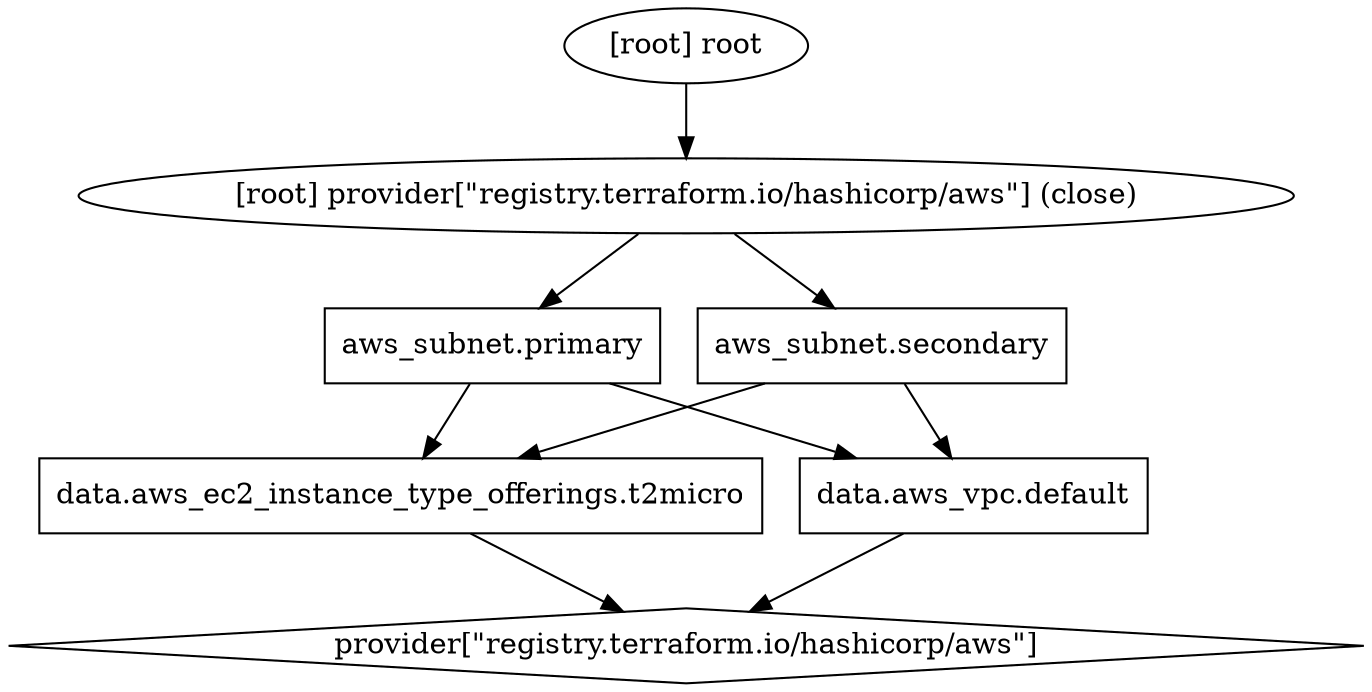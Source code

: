 digraph {
	compound = "true"
	newrank = "true"
	subgraph "root" {
		"[root] aws_subnet.primary (expand)" [label = "aws_subnet.primary", shape = "box"]
		"[root] aws_subnet.secondary (expand)" [label = "aws_subnet.secondary", shape = "box"]
		"[root] data.aws_ec2_instance_type_offerings.t2micro (expand)" [label = "data.aws_ec2_instance_type_offerings.t2micro", shape = "box"]
		"[root] data.aws_vpc.default (expand)" [label = "data.aws_vpc.default", shape = "box"]
		"[root] provider[\"registry.terraform.io/hashicorp/aws\"]" [label = "provider[\"registry.terraform.io/hashicorp/aws\"]", shape = "diamond"]
		"[root] aws_subnet.primary (expand)" -> "[root] data.aws_ec2_instance_type_offerings.t2micro (expand)"
		"[root] aws_subnet.primary (expand)" -> "[root] data.aws_vpc.default (expand)"
		"[root] aws_subnet.secondary (expand)" -> "[root] data.aws_ec2_instance_type_offerings.t2micro (expand)"
		"[root] aws_subnet.secondary (expand)" -> "[root] data.aws_vpc.default (expand)"
		"[root] data.aws_ec2_instance_type_offerings.t2micro (expand)" -> "[root] provider[\"registry.terraform.io/hashicorp/aws\"]"
		"[root] data.aws_vpc.default (expand)" -> "[root] provider[\"registry.terraform.io/hashicorp/aws\"]"
		"[root] provider[\"registry.terraform.io/hashicorp/aws\"] (close)" -> "[root] aws_subnet.primary (expand)"
		"[root] provider[\"registry.terraform.io/hashicorp/aws\"] (close)" -> "[root] aws_subnet.secondary (expand)"
		"[root] root" -> "[root] provider[\"registry.terraform.io/hashicorp/aws\"] (close)"
	}
}

